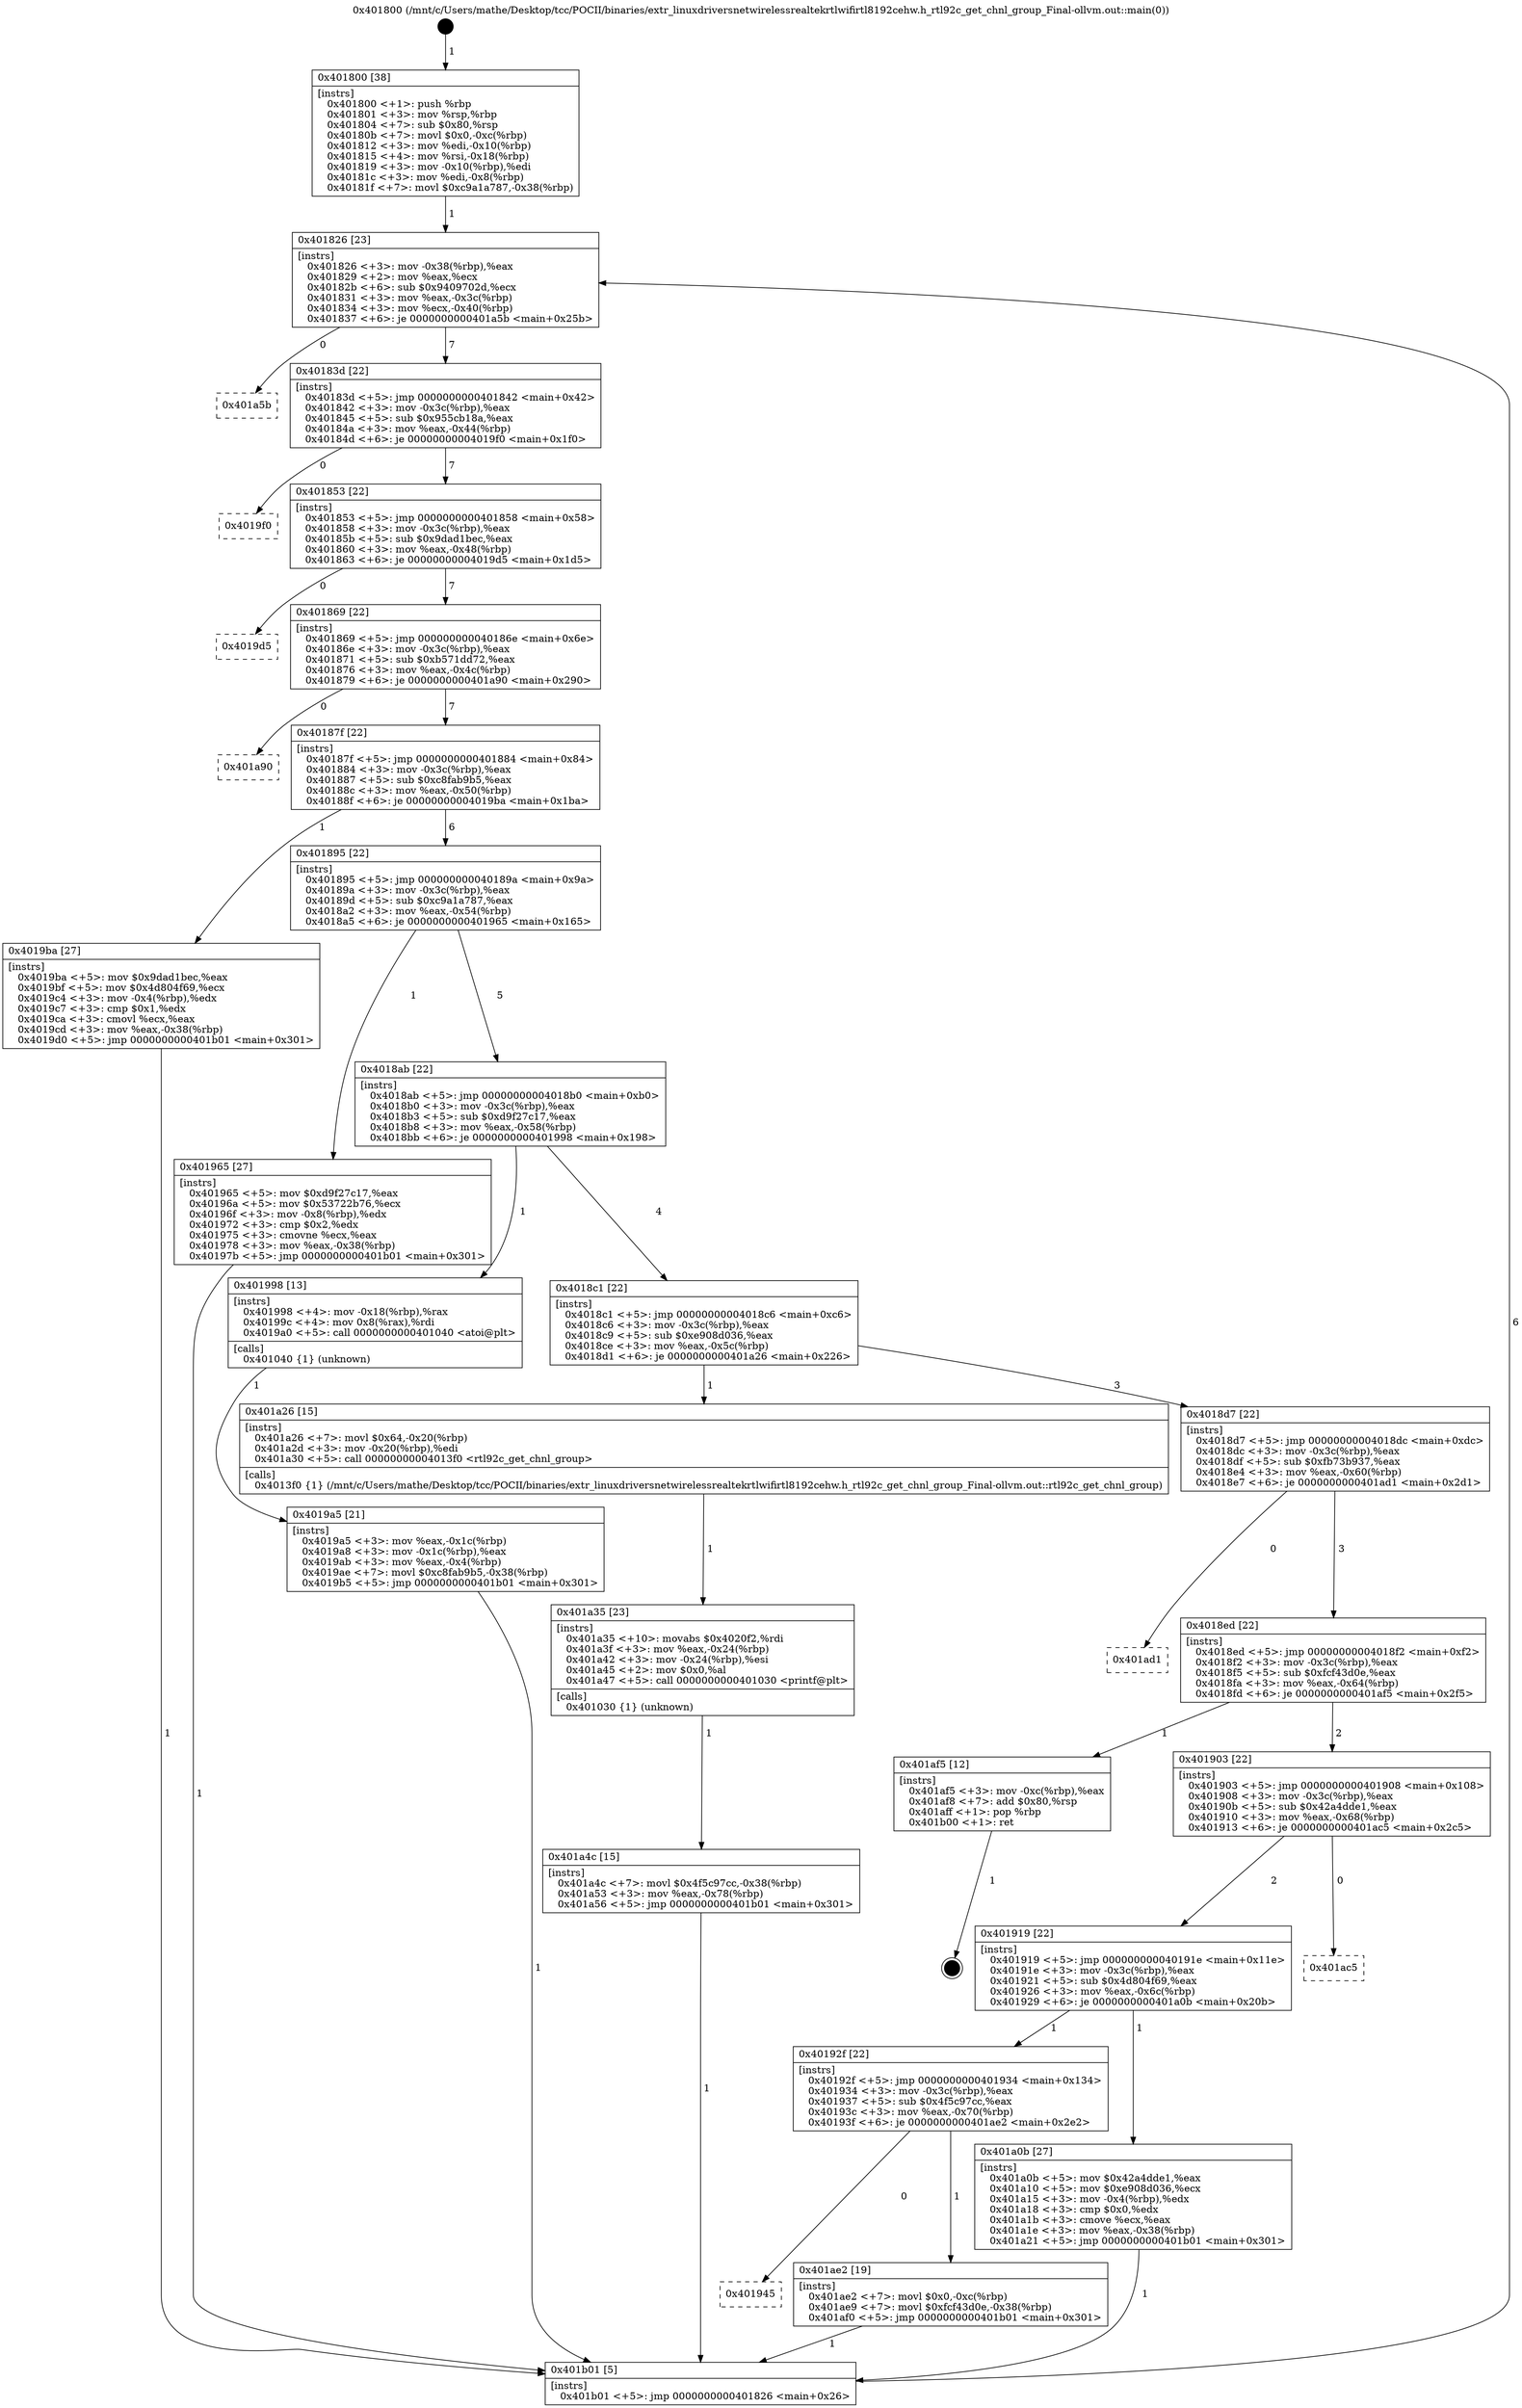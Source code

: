 digraph "0x401800" {
  label = "0x401800 (/mnt/c/Users/mathe/Desktop/tcc/POCII/binaries/extr_linuxdriversnetwirelessrealtekrtlwifirtl8192cehw.h_rtl92c_get_chnl_group_Final-ollvm.out::main(0))"
  labelloc = "t"
  node[shape=record]

  Entry [label="",width=0.3,height=0.3,shape=circle,fillcolor=black,style=filled]
  "0x401826" [label="{
     0x401826 [23]\l
     | [instrs]\l
     &nbsp;&nbsp;0x401826 \<+3\>: mov -0x38(%rbp),%eax\l
     &nbsp;&nbsp;0x401829 \<+2\>: mov %eax,%ecx\l
     &nbsp;&nbsp;0x40182b \<+6\>: sub $0x9409702d,%ecx\l
     &nbsp;&nbsp;0x401831 \<+3\>: mov %eax,-0x3c(%rbp)\l
     &nbsp;&nbsp;0x401834 \<+3\>: mov %ecx,-0x40(%rbp)\l
     &nbsp;&nbsp;0x401837 \<+6\>: je 0000000000401a5b \<main+0x25b\>\l
  }"]
  "0x401a5b" [label="{
     0x401a5b\l
  }", style=dashed]
  "0x40183d" [label="{
     0x40183d [22]\l
     | [instrs]\l
     &nbsp;&nbsp;0x40183d \<+5\>: jmp 0000000000401842 \<main+0x42\>\l
     &nbsp;&nbsp;0x401842 \<+3\>: mov -0x3c(%rbp),%eax\l
     &nbsp;&nbsp;0x401845 \<+5\>: sub $0x955cb18a,%eax\l
     &nbsp;&nbsp;0x40184a \<+3\>: mov %eax,-0x44(%rbp)\l
     &nbsp;&nbsp;0x40184d \<+6\>: je 00000000004019f0 \<main+0x1f0\>\l
  }"]
  Exit [label="",width=0.3,height=0.3,shape=circle,fillcolor=black,style=filled,peripheries=2]
  "0x4019f0" [label="{
     0x4019f0\l
  }", style=dashed]
  "0x401853" [label="{
     0x401853 [22]\l
     | [instrs]\l
     &nbsp;&nbsp;0x401853 \<+5\>: jmp 0000000000401858 \<main+0x58\>\l
     &nbsp;&nbsp;0x401858 \<+3\>: mov -0x3c(%rbp),%eax\l
     &nbsp;&nbsp;0x40185b \<+5\>: sub $0x9dad1bec,%eax\l
     &nbsp;&nbsp;0x401860 \<+3\>: mov %eax,-0x48(%rbp)\l
     &nbsp;&nbsp;0x401863 \<+6\>: je 00000000004019d5 \<main+0x1d5\>\l
  }"]
  "0x401945" [label="{
     0x401945\l
  }", style=dashed]
  "0x4019d5" [label="{
     0x4019d5\l
  }", style=dashed]
  "0x401869" [label="{
     0x401869 [22]\l
     | [instrs]\l
     &nbsp;&nbsp;0x401869 \<+5\>: jmp 000000000040186e \<main+0x6e\>\l
     &nbsp;&nbsp;0x40186e \<+3\>: mov -0x3c(%rbp),%eax\l
     &nbsp;&nbsp;0x401871 \<+5\>: sub $0xb571dd72,%eax\l
     &nbsp;&nbsp;0x401876 \<+3\>: mov %eax,-0x4c(%rbp)\l
     &nbsp;&nbsp;0x401879 \<+6\>: je 0000000000401a90 \<main+0x290\>\l
  }"]
  "0x401ae2" [label="{
     0x401ae2 [19]\l
     | [instrs]\l
     &nbsp;&nbsp;0x401ae2 \<+7\>: movl $0x0,-0xc(%rbp)\l
     &nbsp;&nbsp;0x401ae9 \<+7\>: movl $0xfcf43d0e,-0x38(%rbp)\l
     &nbsp;&nbsp;0x401af0 \<+5\>: jmp 0000000000401b01 \<main+0x301\>\l
  }"]
  "0x401a90" [label="{
     0x401a90\l
  }", style=dashed]
  "0x40187f" [label="{
     0x40187f [22]\l
     | [instrs]\l
     &nbsp;&nbsp;0x40187f \<+5\>: jmp 0000000000401884 \<main+0x84\>\l
     &nbsp;&nbsp;0x401884 \<+3\>: mov -0x3c(%rbp),%eax\l
     &nbsp;&nbsp;0x401887 \<+5\>: sub $0xc8fab9b5,%eax\l
     &nbsp;&nbsp;0x40188c \<+3\>: mov %eax,-0x50(%rbp)\l
     &nbsp;&nbsp;0x40188f \<+6\>: je 00000000004019ba \<main+0x1ba\>\l
  }"]
  "0x401a4c" [label="{
     0x401a4c [15]\l
     | [instrs]\l
     &nbsp;&nbsp;0x401a4c \<+7\>: movl $0x4f5c97cc,-0x38(%rbp)\l
     &nbsp;&nbsp;0x401a53 \<+3\>: mov %eax,-0x78(%rbp)\l
     &nbsp;&nbsp;0x401a56 \<+5\>: jmp 0000000000401b01 \<main+0x301\>\l
  }"]
  "0x4019ba" [label="{
     0x4019ba [27]\l
     | [instrs]\l
     &nbsp;&nbsp;0x4019ba \<+5\>: mov $0x9dad1bec,%eax\l
     &nbsp;&nbsp;0x4019bf \<+5\>: mov $0x4d804f69,%ecx\l
     &nbsp;&nbsp;0x4019c4 \<+3\>: mov -0x4(%rbp),%edx\l
     &nbsp;&nbsp;0x4019c7 \<+3\>: cmp $0x1,%edx\l
     &nbsp;&nbsp;0x4019ca \<+3\>: cmovl %ecx,%eax\l
     &nbsp;&nbsp;0x4019cd \<+3\>: mov %eax,-0x38(%rbp)\l
     &nbsp;&nbsp;0x4019d0 \<+5\>: jmp 0000000000401b01 \<main+0x301\>\l
  }"]
  "0x401895" [label="{
     0x401895 [22]\l
     | [instrs]\l
     &nbsp;&nbsp;0x401895 \<+5\>: jmp 000000000040189a \<main+0x9a\>\l
     &nbsp;&nbsp;0x40189a \<+3\>: mov -0x3c(%rbp),%eax\l
     &nbsp;&nbsp;0x40189d \<+5\>: sub $0xc9a1a787,%eax\l
     &nbsp;&nbsp;0x4018a2 \<+3\>: mov %eax,-0x54(%rbp)\l
     &nbsp;&nbsp;0x4018a5 \<+6\>: je 0000000000401965 \<main+0x165\>\l
  }"]
  "0x401a35" [label="{
     0x401a35 [23]\l
     | [instrs]\l
     &nbsp;&nbsp;0x401a35 \<+10\>: movabs $0x4020f2,%rdi\l
     &nbsp;&nbsp;0x401a3f \<+3\>: mov %eax,-0x24(%rbp)\l
     &nbsp;&nbsp;0x401a42 \<+3\>: mov -0x24(%rbp),%esi\l
     &nbsp;&nbsp;0x401a45 \<+2\>: mov $0x0,%al\l
     &nbsp;&nbsp;0x401a47 \<+5\>: call 0000000000401030 \<printf@plt\>\l
     | [calls]\l
     &nbsp;&nbsp;0x401030 \{1\} (unknown)\l
  }"]
  "0x401965" [label="{
     0x401965 [27]\l
     | [instrs]\l
     &nbsp;&nbsp;0x401965 \<+5\>: mov $0xd9f27c17,%eax\l
     &nbsp;&nbsp;0x40196a \<+5\>: mov $0x53722b76,%ecx\l
     &nbsp;&nbsp;0x40196f \<+3\>: mov -0x8(%rbp),%edx\l
     &nbsp;&nbsp;0x401972 \<+3\>: cmp $0x2,%edx\l
     &nbsp;&nbsp;0x401975 \<+3\>: cmovne %ecx,%eax\l
     &nbsp;&nbsp;0x401978 \<+3\>: mov %eax,-0x38(%rbp)\l
     &nbsp;&nbsp;0x40197b \<+5\>: jmp 0000000000401b01 \<main+0x301\>\l
  }"]
  "0x4018ab" [label="{
     0x4018ab [22]\l
     | [instrs]\l
     &nbsp;&nbsp;0x4018ab \<+5\>: jmp 00000000004018b0 \<main+0xb0\>\l
     &nbsp;&nbsp;0x4018b0 \<+3\>: mov -0x3c(%rbp),%eax\l
     &nbsp;&nbsp;0x4018b3 \<+5\>: sub $0xd9f27c17,%eax\l
     &nbsp;&nbsp;0x4018b8 \<+3\>: mov %eax,-0x58(%rbp)\l
     &nbsp;&nbsp;0x4018bb \<+6\>: je 0000000000401998 \<main+0x198\>\l
  }"]
  "0x401b01" [label="{
     0x401b01 [5]\l
     | [instrs]\l
     &nbsp;&nbsp;0x401b01 \<+5\>: jmp 0000000000401826 \<main+0x26\>\l
  }"]
  "0x401800" [label="{
     0x401800 [38]\l
     | [instrs]\l
     &nbsp;&nbsp;0x401800 \<+1\>: push %rbp\l
     &nbsp;&nbsp;0x401801 \<+3\>: mov %rsp,%rbp\l
     &nbsp;&nbsp;0x401804 \<+7\>: sub $0x80,%rsp\l
     &nbsp;&nbsp;0x40180b \<+7\>: movl $0x0,-0xc(%rbp)\l
     &nbsp;&nbsp;0x401812 \<+3\>: mov %edi,-0x10(%rbp)\l
     &nbsp;&nbsp;0x401815 \<+4\>: mov %rsi,-0x18(%rbp)\l
     &nbsp;&nbsp;0x401819 \<+3\>: mov -0x10(%rbp),%edi\l
     &nbsp;&nbsp;0x40181c \<+3\>: mov %edi,-0x8(%rbp)\l
     &nbsp;&nbsp;0x40181f \<+7\>: movl $0xc9a1a787,-0x38(%rbp)\l
  }"]
  "0x40192f" [label="{
     0x40192f [22]\l
     | [instrs]\l
     &nbsp;&nbsp;0x40192f \<+5\>: jmp 0000000000401934 \<main+0x134\>\l
     &nbsp;&nbsp;0x401934 \<+3\>: mov -0x3c(%rbp),%eax\l
     &nbsp;&nbsp;0x401937 \<+5\>: sub $0x4f5c97cc,%eax\l
     &nbsp;&nbsp;0x40193c \<+3\>: mov %eax,-0x70(%rbp)\l
     &nbsp;&nbsp;0x40193f \<+6\>: je 0000000000401ae2 \<main+0x2e2\>\l
  }"]
  "0x401998" [label="{
     0x401998 [13]\l
     | [instrs]\l
     &nbsp;&nbsp;0x401998 \<+4\>: mov -0x18(%rbp),%rax\l
     &nbsp;&nbsp;0x40199c \<+4\>: mov 0x8(%rax),%rdi\l
     &nbsp;&nbsp;0x4019a0 \<+5\>: call 0000000000401040 \<atoi@plt\>\l
     | [calls]\l
     &nbsp;&nbsp;0x401040 \{1\} (unknown)\l
  }"]
  "0x4018c1" [label="{
     0x4018c1 [22]\l
     | [instrs]\l
     &nbsp;&nbsp;0x4018c1 \<+5\>: jmp 00000000004018c6 \<main+0xc6\>\l
     &nbsp;&nbsp;0x4018c6 \<+3\>: mov -0x3c(%rbp),%eax\l
     &nbsp;&nbsp;0x4018c9 \<+5\>: sub $0xe908d036,%eax\l
     &nbsp;&nbsp;0x4018ce \<+3\>: mov %eax,-0x5c(%rbp)\l
     &nbsp;&nbsp;0x4018d1 \<+6\>: je 0000000000401a26 \<main+0x226\>\l
  }"]
  "0x4019a5" [label="{
     0x4019a5 [21]\l
     | [instrs]\l
     &nbsp;&nbsp;0x4019a5 \<+3\>: mov %eax,-0x1c(%rbp)\l
     &nbsp;&nbsp;0x4019a8 \<+3\>: mov -0x1c(%rbp),%eax\l
     &nbsp;&nbsp;0x4019ab \<+3\>: mov %eax,-0x4(%rbp)\l
     &nbsp;&nbsp;0x4019ae \<+7\>: movl $0xc8fab9b5,-0x38(%rbp)\l
     &nbsp;&nbsp;0x4019b5 \<+5\>: jmp 0000000000401b01 \<main+0x301\>\l
  }"]
  "0x401a0b" [label="{
     0x401a0b [27]\l
     | [instrs]\l
     &nbsp;&nbsp;0x401a0b \<+5\>: mov $0x42a4dde1,%eax\l
     &nbsp;&nbsp;0x401a10 \<+5\>: mov $0xe908d036,%ecx\l
     &nbsp;&nbsp;0x401a15 \<+3\>: mov -0x4(%rbp),%edx\l
     &nbsp;&nbsp;0x401a18 \<+3\>: cmp $0x0,%edx\l
     &nbsp;&nbsp;0x401a1b \<+3\>: cmove %ecx,%eax\l
     &nbsp;&nbsp;0x401a1e \<+3\>: mov %eax,-0x38(%rbp)\l
     &nbsp;&nbsp;0x401a21 \<+5\>: jmp 0000000000401b01 \<main+0x301\>\l
  }"]
  "0x401a26" [label="{
     0x401a26 [15]\l
     | [instrs]\l
     &nbsp;&nbsp;0x401a26 \<+7\>: movl $0x64,-0x20(%rbp)\l
     &nbsp;&nbsp;0x401a2d \<+3\>: mov -0x20(%rbp),%edi\l
     &nbsp;&nbsp;0x401a30 \<+5\>: call 00000000004013f0 \<rtl92c_get_chnl_group\>\l
     | [calls]\l
     &nbsp;&nbsp;0x4013f0 \{1\} (/mnt/c/Users/mathe/Desktop/tcc/POCII/binaries/extr_linuxdriversnetwirelessrealtekrtlwifirtl8192cehw.h_rtl92c_get_chnl_group_Final-ollvm.out::rtl92c_get_chnl_group)\l
  }"]
  "0x4018d7" [label="{
     0x4018d7 [22]\l
     | [instrs]\l
     &nbsp;&nbsp;0x4018d7 \<+5\>: jmp 00000000004018dc \<main+0xdc\>\l
     &nbsp;&nbsp;0x4018dc \<+3\>: mov -0x3c(%rbp),%eax\l
     &nbsp;&nbsp;0x4018df \<+5\>: sub $0xfb73b937,%eax\l
     &nbsp;&nbsp;0x4018e4 \<+3\>: mov %eax,-0x60(%rbp)\l
     &nbsp;&nbsp;0x4018e7 \<+6\>: je 0000000000401ad1 \<main+0x2d1\>\l
  }"]
  "0x401919" [label="{
     0x401919 [22]\l
     | [instrs]\l
     &nbsp;&nbsp;0x401919 \<+5\>: jmp 000000000040191e \<main+0x11e\>\l
     &nbsp;&nbsp;0x40191e \<+3\>: mov -0x3c(%rbp),%eax\l
     &nbsp;&nbsp;0x401921 \<+5\>: sub $0x4d804f69,%eax\l
     &nbsp;&nbsp;0x401926 \<+3\>: mov %eax,-0x6c(%rbp)\l
     &nbsp;&nbsp;0x401929 \<+6\>: je 0000000000401a0b \<main+0x20b\>\l
  }"]
  "0x401ad1" [label="{
     0x401ad1\l
  }", style=dashed]
  "0x4018ed" [label="{
     0x4018ed [22]\l
     | [instrs]\l
     &nbsp;&nbsp;0x4018ed \<+5\>: jmp 00000000004018f2 \<main+0xf2\>\l
     &nbsp;&nbsp;0x4018f2 \<+3\>: mov -0x3c(%rbp),%eax\l
     &nbsp;&nbsp;0x4018f5 \<+5\>: sub $0xfcf43d0e,%eax\l
     &nbsp;&nbsp;0x4018fa \<+3\>: mov %eax,-0x64(%rbp)\l
     &nbsp;&nbsp;0x4018fd \<+6\>: je 0000000000401af5 \<main+0x2f5\>\l
  }"]
  "0x401ac5" [label="{
     0x401ac5\l
  }", style=dashed]
  "0x401af5" [label="{
     0x401af5 [12]\l
     | [instrs]\l
     &nbsp;&nbsp;0x401af5 \<+3\>: mov -0xc(%rbp),%eax\l
     &nbsp;&nbsp;0x401af8 \<+7\>: add $0x80,%rsp\l
     &nbsp;&nbsp;0x401aff \<+1\>: pop %rbp\l
     &nbsp;&nbsp;0x401b00 \<+1\>: ret\l
  }"]
  "0x401903" [label="{
     0x401903 [22]\l
     | [instrs]\l
     &nbsp;&nbsp;0x401903 \<+5\>: jmp 0000000000401908 \<main+0x108\>\l
     &nbsp;&nbsp;0x401908 \<+3\>: mov -0x3c(%rbp),%eax\l
     &nbsp;&nbsp;0x40190b \<+5\>: sub $0x42a4dde1,%eax\l
     &nbsp;&nbsp;0x401910 \<+3\>: mov %eax,-0x68(%rbp)\l
     &nbsp;&nbsp;0x401913 \<+6\>: je 0000000000401ac5 \<main+0x2c5\>\l
  }"]
  Entry -> "0x401800" [label=" 1"]
  "0x401826" -> "0x401a5b" [label=" 0"]
  "0x401826" -> "0x40183d" [label=" 7"]
  "0x401af5" -> Exit [label=" 1"]
  "0x40183d" -> "0x4019f0" [label=" 0"]
  "0x40183d" -> "0x401853" [label=" 7"]
  "0x401ae2" -> "0x401b01" [label=" 1"]
  "0x401853" -> "0x4019d5" [label=" 0"]
  "0x401853" -> "0x401869" [label=" 7"]
  "0x40192f" -> "0x401945" [label=" 0"]
  "0x401869" -> "0x401a90" [label=" 0"]
  "0x401869" -> "0x40187f" [label=" 7"]
  "0x40192f" -> "0x401ae2" [label=" 1"]
  "0x40187f" -> "0x4019ba" [label=" 1"]
  "0x40187f" -> "0x401895" [label=" 6"]
  "0x401a4c" -> "0x401b01" [label=" 1"]
  "0x401895" -> "0x401965" [label=" 1"]
  "0x401895" -> "0x4018ab" [label=" 5"]
  "0x401965" -> "0x401b01" [label=" 1"]
  "0x401800" -> "0x401826" [label=" 1"]
  "0x401b01" -> "0x401826" [label=" 6"]
  "0x401a35" -> "0x401a4c" [label=" 1"]
  "0x4018ab" -> "0x401998" [label=" 1"]
  "0x4018ab" -> "0x4018c1" [label=" 4"]
  "0x401998" -> "0x4019a5" [label=" 1"]
  "0x4019a5" -> "0x401b01" [label=" 1"]
  "0x4019ba" -> "0x401b01" [label=" 1"]
  "0x401a26" -> "0x401a35" [label=" 1"]
  "0x4018c1" -> "0x401a26" [label=" 1"]
  "0x4018c1" -> "0x4018d7" [label=" 3"]
  "0x401a0b" -> "0x401b01" [label=" 1"]
  "0x4018d7" -> "0x401ad1" [label=" 0"]
  "0x4018d7" -> "0x4018ed" [label=" 3"]
  "0x401919" -> "0x401a0b" [label=" 1"]
  "0x4018ed" -> "0x401af5" [label=" 1"]
  "0x4018ed" -> "0x401903" [label=" 2"]
  "0x401919" -> "0x40192f" [label=" 1"]
  "0x401903" -> "0x401ac5" [label=" 0"]
  "0x401903" -> "0x401919" [label=" 2"]
}
